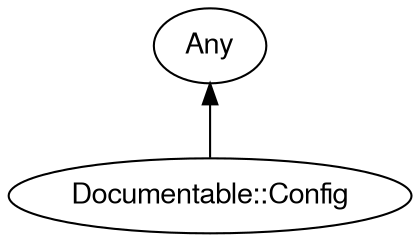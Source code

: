 digraph "perl6-type-graph" {
    rankdir=BT;
    splines=polyline;
    overlap=false; 
    // Types
    "Documentable::Config" [color="#000000", fontcolor="#000000", href="/type/Documentable::Config", fontname="FreeSans"];
    "Any" [color="#000000", fontcolor="#000000", href="/type/Any", fontname="FreeSans"];

    // Superclasses
    "Documentable::Config" -> "Any" [color="#000000"];

    // Roles
}
